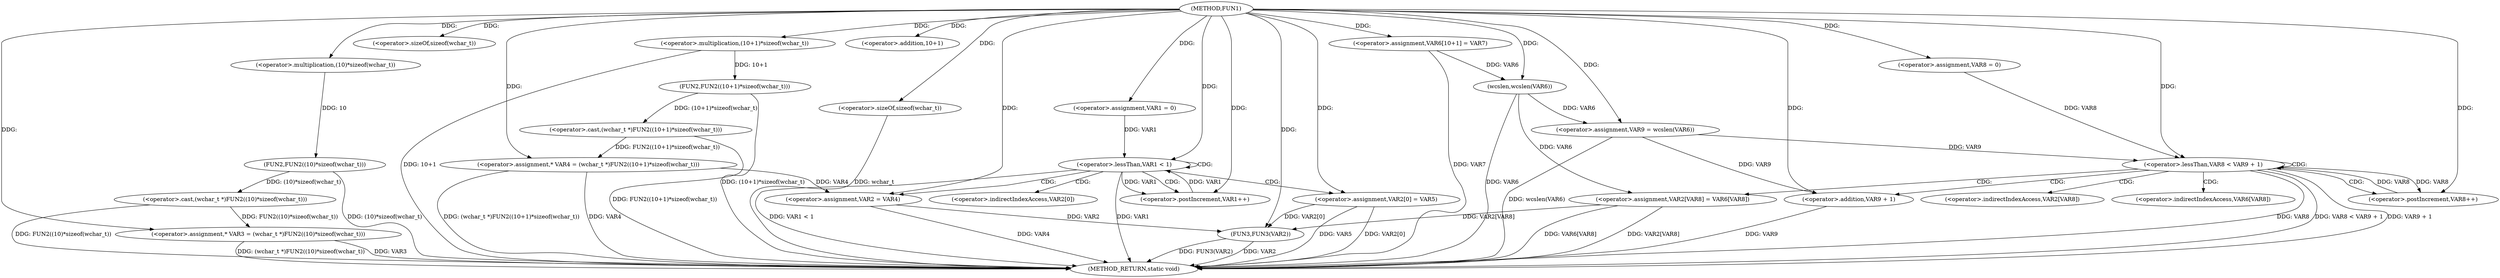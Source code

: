 digraph FUN1 {  
"1000100" [label = "(METHOD,FUN1)" ]
"1000176" [label = "(METHOD_RETURN,static void)" ]
"1000105" [label = "(<operator>.assignment,* VAR3 = (wchar_t *)FUN2((10)*sizeof(wchar_t)))" ]
"1000107" [label = "(<operator>.cast,(wchar_t *)FUN2((10)*sizeof(wchar_t)))" ]
"1000109" [label = "(FUN2,FUN2((10)*sizeof(wchar_t)))" ]
"1000110" [label = "(<operator>.multiplication,(10)*sizeof(wchar_t))" ]
"1000112" [label = "(<operator>.sizeOf,sizeof(wchar_t))" ]
"1000115" [label = "(<operator>.assignment,* VAR4 = (wchar_t *)FUN2((10+1)*sizeof(wchar_t)))" ]
"1000117" [label = "(<operator>.cast,(wchar_t *)FUN2((10+1)*sizeof(wchar_t)))" ]
"1000119" [label = "(FUN2,FUN2((10+1)*sizeof(wchar_t)))" ]
"1000120" [label = "(<operator>.multiplication,(10+1)*sizeof(wchar_t))" ]
"1000121" [label = "(<operator>.addition,10+1)" ]
"1000124" [label = "(<operator>.sizeOf,sizeof(wchar_t))" ]
"1000127" [label = "(<operator>.assignment,VAR1 = 0)" ]
"1000130" [label = "(<operator>.lessThan,VAR1 < 1)" ]
"1000133" [label = "(<operator>.postIncrement,VAR1++)" ]
"1000136" [label = "(<operator>.assignment,VAR2 = VAR4)" ]
"1000139" [label = "(<operator>.assignment,VAR2[0] = VAR5)" ]
"1000146" [label = "(<operator>.assignment,VAR6[10+1] = VAR7)" ]
"1000151" [label = "(<operator>.assignment,VAR9 = wcslen(VAR6))" ]
"1000153" [label = "(wcslen,wcslen(VAR6))" ]
"1000156" [label = "(<operator>.assignment,VAR8 = 0)" ]
"1000159" [label = "(<operator>.lessThan,VAR8 < VAR9 + 1)" ]
"1000161" [label = "(<operator>.addition,VAR9 + 1)" ]
"1000164" [label = "(<operator>.postIncrement,VAR8++)" ]
"1000167" [label = "(<operator>.assignment,VAR2[VAR8] = VAR6[VAR8])" ]
"1000174" [label = "(FUN3,FUN3(VAR2))" ]
"1000140" [label = "(<operator>.indirectIndexAccess,VAR2[0])" ]
"1000168" [label = "(<operator>.indirectIndexAccess,VAR2[VAR8])" ]
"1000171" [label = "(<operator>.indirectIndexAccess,VAR6[VAR8])" ]
  "1000124" -> "1000176"  [ label = "DDG: wchar_t"] 
  "1000159" -> "1000176"  [ label = "DDG: VAR8"] 
  "1000139" -> "1000176"  [ label = "DDG: VAR2[0]"] 
  "1000146" -> "1000176"  [ label = "DDG: VAR7"] 
  "1000153" -> "1000176"  [ label = "DDG: VAR6"] 
  "1000117" -> "1000176"  [ label = "DDG: FUN2((10+1)*sizeof(wchar_t))"] 
  "1000159" -> "1000176"  [ label = "DDG: VAR8 < VAR9 + 1"] 
  "1000115" -> "1000176"  [ label = "DDG: (wchar_t *)FUN2((10+1)*sizeof(wchar_t))"] 
  "1000167" -> "1000176"  [ label = "DDG: VAR2[VAR8]"] 
  "1000130" -> "1000176"  [ label = "DDG: VAR1 < 1"] 
  "1000105" -> "1000176"  [ label = "DDG: (wchar_t *)FUN2((10)*sizeof(wchar_t))"] 
  "1000120" -> "1000176"  [ label = "DDG: 10+1"] 
  "1000151" -> "1000176"  [ label = "DDG: wcslen(VAR6)"] 
  "1000109" -> "1000176"  [ label = "DDG: (10)*sizeof(wchar_t)"] 
  "1000119" -> "1000176"  [ label = "DDG: (10+1)*sizeof(wchar_t)"] 
  "1000139" -> "1000176"  [ label = "DDG: VAR5"] 
  "1000167" -> "1000176"  [ label = "DDG: VAR6[VAR8]"] 
  "1000136" -> "1000176"  [ label = "DDG: VAR4"] 
  "1000161" -> "1000176"  [ label = "DDG: VAR9"] 
  "1000159" -> "1000176"  [ label = "DDG: VAR9 + 1"] 
  "1000115" -> "1000176"  [ label = "DDG: VAR4"] 
  "1000174" -> "1000176"  [ label = "DDG: FUN3(VAR2)"] 
  "1000105" -> "1000176"  [ label = "DDG: VAR3"] 
  "1000174" -> "1000176"  [ label = "DDG: VAR2"] 
  "1000107" -> "1000176"  [ label = "DDG: FUN2((10)*sizeof(wchar_t))"] 
  "1000130" -> "1000176"  [ label = "DDG: VAR1"] 
  "1000107" -> "1000105"  [ label = "DDG: FUN2((10)*sizeof(wchar_t))"] 
  "1000100" -> "1000105"  [ label = "DDG: "] 
  "1000109" -> "1000107"  [ label = "DDG: (10)*sizeof(wchar_t)"] 
  "1000110" -> "1000109"  [ label = "DDG: 10"] 
  "1000100" -> "1000110"  [ label = "DDG: "] 
  "1000100" -> "1000112"  [ label = "DDG: "] 
  "1000117" -> "1000115"  [ label = "DDG: FUN2((10+1)*sizeof(wchar_t))"] 
  "1000100" -> "1000115"  [ label = "DDG: "] 
  "1000119" -> "1000117"  [ label = "DDG: (10+1)*sizeof(wchar_t)"] 
  "1000120" -> "1000119"  [ label = "DDG: 10+1"] 
  "1000100" -> "1000120"  [ label = "DDG: "] 
  "1000100" -> "1000121"  [ label = "DDG: "] 
  "1000100" -> "1000124"  [ label = "DDG: "] 
  "1000100" -> "1000127"  [ label = "DDG: "] 
  "1000133" -> "1000130"  [ label = "DDG: VAR1"] 
  "1000127" -> "1000130"  [ label = "DDG: VAR1"] 
  "1000100" -> "1000130"  [ label = "DDG: "] 
  "1000130" -> "1000133"  [ label = "DDG: VAR1"] 
  "1000100" -> "1000133"  [ label = "DDG: "] 
  "1000115" -> "1000136"  [ label = "DDG: VAR4"] 
  "1000100" -> "1000136"  [ label = "DDG: "] 
  "1000100" -> "1000139"  [ label = "DDG: "] 
  "1000100" -> "1000146"  [ label = "DDG: "] 
  "1000153" -> "1000151"  [ label = "DDG: VAR6"] 
  "1000100" -> "1000151"  [ label = "DDG: "] 
  "1000146" -> "1000153"  [ label = "DDG: VAR6"] 
  "1000100" -> "1000153"  [ label = "DDG: "] 
  "1000100" -> "1000156"  [ label = "DDG: "] 
  "1000156" -> "1000159"  [ label = "DDG: VAR8"] 
  "1000164" -> "1000159"  [ label = "DDG: VAR8"] 
  "1000100" -> "1000159"  [ label = "DDG: "] 
  "1000151" -> "1000159"  [ label = "DDG: VAR9"] 
  "1000151" -> "1000161"  [ label = "DDG: VAR9"] 
  "1000100" -> "1000161"  [ label = "DDG: "] 
  "1000159" -> "1000164"  [ label = "DDG: VAR8"] 
  "1000100" -> "1000164"  [ label = "DDG: "] 
  "1000153" -> "1000167"  [ label = "DDG: VAR6"] 
  "1000167" -> "1000174"  [ label = "DDG: VAR2[VAR8]"] 
  "1000139" -> "1000174"  [ label = "DDG: VAR2[0]"] 
  "1000136" -> "1000174"  [ label = "DDG: VAR2"] 
  "1000100" -> "1000174"  [ label = "DDG: "] 
  "1000130" -> "1000130"  [ label = "CDG: "] 
  "1000130" -> "1000139"  [ label = "CDG: "] 
  "1000130" -> "1000133"  [ label = "CDG: "] 
  "1000130" -> "1000136"  [ label = "CDG: "] 
  "1000130" -> "1000140"  [ label = "CDG: "] 
  "1000159" -> "1000168"  [ label = "CDG: "] 
  "1000159" -> "1000164"  [ label = "CDG: "] 
  "1000159" -> "1000159"  [ label = "CDG: "] 
  "1000159" -> "1000167"  [ label = "CDG: "] 
  "1000159" -> "1000161"  [ label = "CDG: "] 
  "1000159" -> "1000171"  [ label = "CDG: "] 
}
